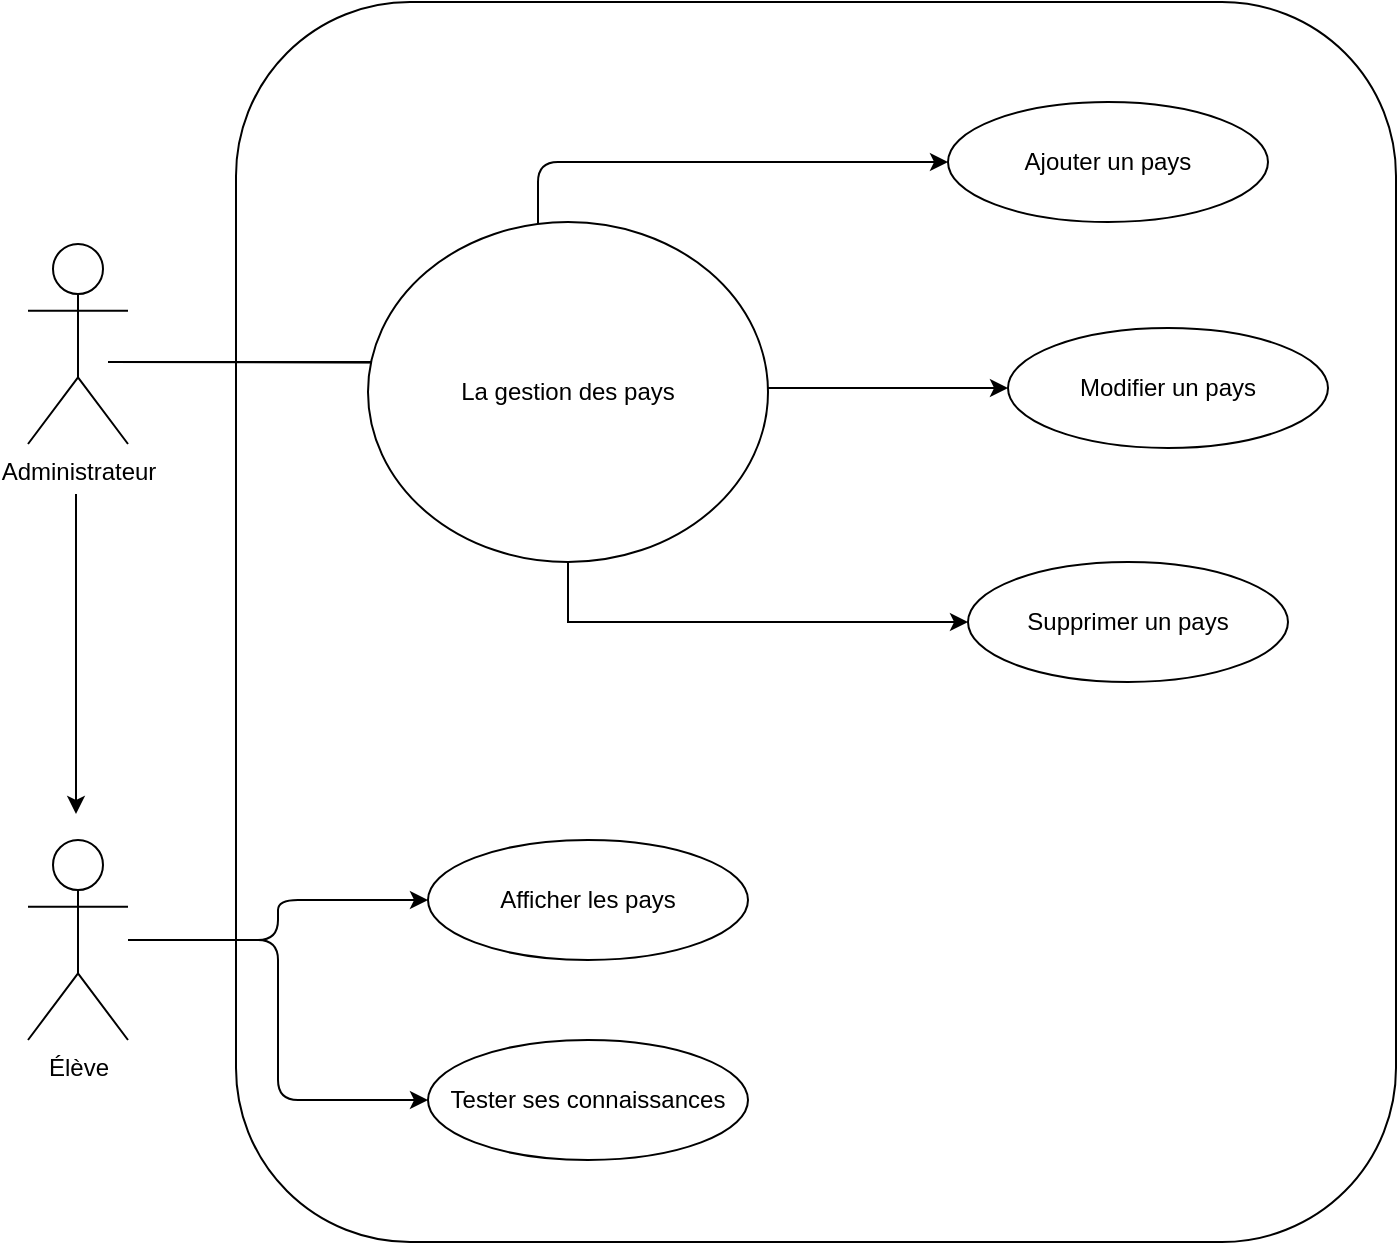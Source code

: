 <mxfile version="25.0.3">
  <diagram id="useCaseDiagram" name="Cas d&#39;utilisation">
    <mxGraphModel dx="1050" dy="658" grid="1" gridSize="10" guides="1" tooltips="1" connect="1" arrows="1" fold="1" page="1" pageScale="1" pageWidth="827" pageHeight="1169" math="0" shadow="0">
      <root>
        <mxCell id="0" />
        <mxCell id="1" parent="0" />
        <mxCell id="70c2ROdEBI9SirnErz0y-1" value="" style="rounded=1;whiteSpace=wrap;html=1;" vertex="1" parent="1">
          <mxGeometry x="204" y="81" width="580" height="620" as="geometry" />
        </mxCell>
        <mxCell id="actor-admin" value="Administrateur" style="shape=umlActor;verticalLabelPosition=bottom;verticalAlign=top;html=1;" parent="1" vertex="1">
          <mxGeometry x="100" y="202" width="50" height="100" as="geometry" />
        </mxCell>
        <mxCell id="hi8S8jJJ274nu1eD_c6z-1" style="edgeStyle=orthogonalEdgeStyle;rounded=0;orthogonalLoop=1;jettySize=auto;html=1;entryX=0.5;entryY=0;entryDx=0;entryDy=0;entryPerimeter=0;" parent="1" edge="1">
          <mxGeometry relative="1" as="geometry">
            <mxPoint x="124" y="487" as="targetPoint" />
            <mxPoint x="124" y="327" as="sourcePoint" />
            <Array as="points">
              <mxPoint x="124" y="437" />
              <mxPoint x="124" y="437" />
            </Array>
          </mxGeometry>
        </mxCell>
        <mxCell id="actor-eleve" value="Élève" style="shape=umlActor;verticalLabelPosition=bottom;verticalAlign=top;html=1;" parent="1" vertex="1">
          <mxGeometry x="100" y="500" width="50" height="100" as="geometry" />
        </mxCell>
        <mxCell id="uc-add-country" value="Ajouter un pays" style="ellipse;whiteSpace=wrap;html=1;" parent="1" vertex="1">
          <mxGeometry x="560" y="131" width="160" height="60" as="geometry" />
        </mxCell>
        <mxCell id="uc-modify-country" value="Modifier un pays" style="ellipse;whiteSpace=wrap;html=1;" parent="1" vertex="1">
          <mxGeometry x="590" y="244" width="160" height="60" as="geometry" />
        </mxCell>
        <mxCell id="uc-delete-country" value="Supprimer un pays" style="ellipse;whiteSpace=wrap;html=1;" parent="1" vertex="1">
          <mxGeometry x="570" y="361" width="160" height="60" as="geometry" />
        </mxCell>
        <mxCell id="uc-display-countries" value="Afficher les pays" style="ellipse;whiteSpace=wrap;html=1;" parent="1" vertex="1">
          <mxGeometry x="300" y="500" width="160" height="60" as="geometry" />
        </mxCell>
        <mxCell id="uc-test-knowledge" value="Tester ses connaissances" style="ellipse;whiteSpace=wrap;html=1;" parent="1" vertex="1">
          <mxGeometry x="300" y="600" width="160" height="60" as="geometry" />
        </mxCell>
        <mxCell id="conn-admin-add" style="edgeStyle=orthogonalEdgeStyle;" parent="1" target="uc-add-country" edge="1">
          <mxGeometry relative="1" as="geometry">
            <mxPoint x="150" y="261" as="sourcePoint" />
            <Array as="points">
              <mxPoint x="355" y="261" />
              <mxPoint x="355" y="161" />
            </Array>
          </mxGeometry>
        </mxCell>
        <mxCell id="conn-admin-modify" style="edgeStyle=orthogonalEdgeStyle;entryX=0;entryY=0.5;entryDx=0;entryDy=0;" parent="1" target="uc-modify-country" edge="1">
          <mxGeometry relative="1" as="geometry">
            <mxPoint x="140" y="261" as="sourcePoint" />
            <mxPoint x="580" y="291" as="targetPoint" />
          </mxGeometry>
        </mxCell>
        <mxCell id="conn-eleve-display" style="edgeStyle=orthogonalEdgeStyle;" parent="1" source="actor-eleve" target="uc-display-countries" edge="1">
          <mxGeometry relative="1" as="geometry" />
        </mxCell>
        <mxCell id="conn-eleve-test" style="edgeStyle=orthogonalEdgeStyle;" parent="1" source="actor-eleve" target="uc-test-knowledge" edge="1">
          <mxGeometry relative="1" as="geometry" />
        </mxCell>
        <mxCell id="hi8S8jJJ274nu1eD_c6z-3" style="edgeStyle=orthogonalEdgeStyle;rounded=0;orthogonalLoop=1;jettySize=auto;html=1;exitX=0.5;exitY=1;exitDx=0;exitDy=0;entryX=0;entryY=0.5;entryDx=0;entryDy=0;" parent="1" source="hi8S8jJJ274nu1eD_c6z-2" target="uc-delete-country" edge="1">
          <mxGeometry relative="1" as="geometry" />
        </mxCell>
        <mxCell id="hi8S8jJJ274nu1eD_c6z-2" value="La gestion des pays" style="ellipse;whiteSpace=wrap;html=1;" parent="1" vertex="1">
          <mxGeometry x="270" y="191" width="200" height="170" as="geometry" />
        </mxCell>
      </root>
    </mxGraphModel>
  </diagram>
</mxfile>
